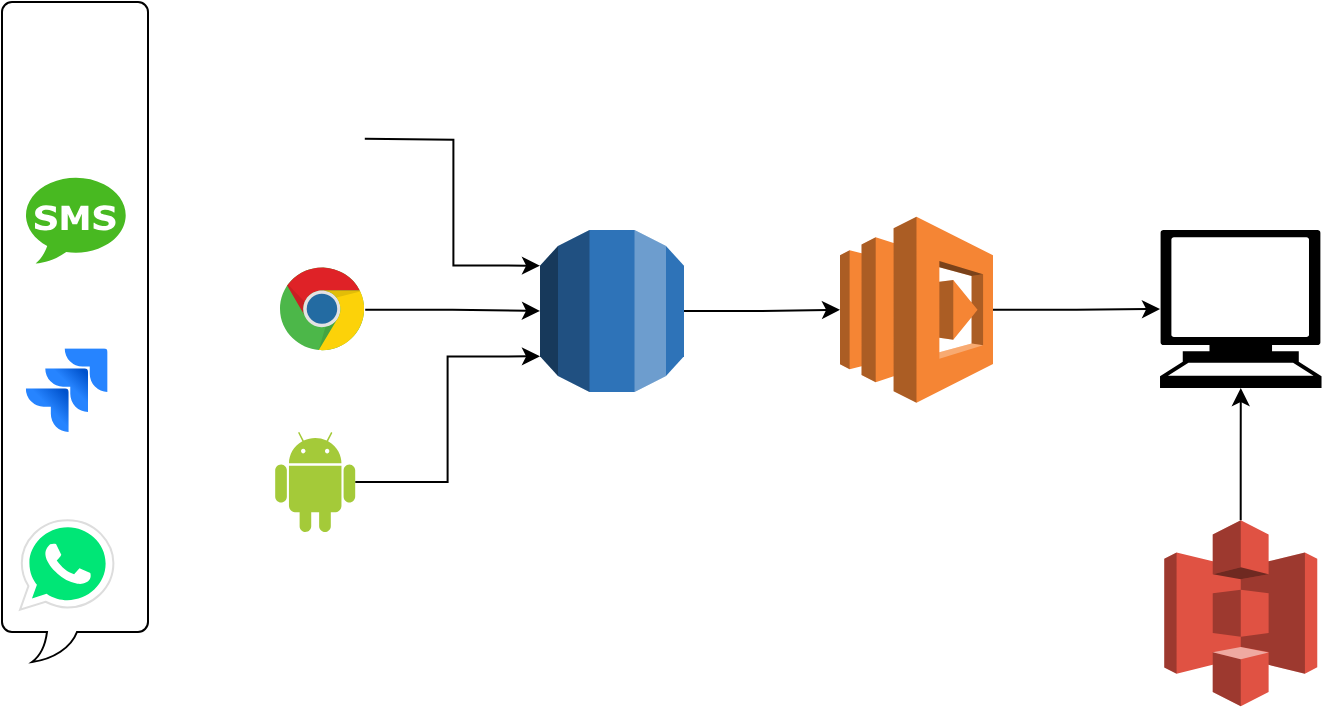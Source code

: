 <mxfile version="21.2.2" type="github">
  <diagram name="Page-1" id="ME6Iu_64kviVL_xTo4_k">
    <mxGraphModel dx="731" dy="478" grid="0" gridSize="10" guides="1" tooltips="1" connect="1" arrows="1" fold="1" page="1" pageScale="1" pageWidth="850" pageHeight="1100" math="0" shadow="0">
      <root>
        <mxCell id="0" />
        <mxCell id="1" parent="0" />
        <mxCell id="DPshhn8e3gPdZSSGgCuI-25" value="" style="whiteSpace=wrap;html=1;shape=mxgraph.basic.roundRectCallout;dx=30;dy=15;size=5;boundedLbl=1;" vertex="1" parent="1">
          <mxGeometry x="41" y="85" width="73" height="330" as="geometry" />
        </mxCell>
        <mxCell id="DPshhn8e3gPdZSSGgCuI-20" style="edgeStyle=orthogonalEdgeStyle;rounded=0;orthogonalLoop=1;jettySize=auto;html=1;entryX=0;entryY=0.5;entryDx=0;entryDy=0;entryPerimeter=0;" edge="1" parent="1" source="DPshhn8e3gPdZSSGgCuI-2" target="DPshhn8e3gPdZSSGgCuI-6">
          <mxGeometry relative="1" as="geometry" />
        </mxCell>
        <mxCell id="DPshhn8e3gPdZSSGgCuI-2" value="" style="outlineConnect=0;dashed=0;verticalLabelPosition=bottom;verticalAlign=top;align=center;html=1;shape=mxgraph.aws3.lambda;fillColor=#F58534;gradientColor=none;" vertex="1" parent="1">
          <mxGeometry x="460" y="192.35" width="76.5" height="93" as="geometry" />
        </mxCell>
        <mxCell id="DPshhn8e3gPdZSSGgCuI-21" style="edgeStyle=orthogonalEdgeStyle;rounded=0;orthogonalLoop=1;jettySize=auto;html=1;entryX=0.5;entryY=1;entryDx=0;entryDy=0;entryPerimeter=0;" edge="1" parent="1" source="DPshhn8e3gPdZSSGgCuI-3" target="DPshhn8e3gPdZSSGgCuI-6">
          <mxGeometry relative="1" as="geometry" />
        </mxCell>
        <mxCell id="DPshhn8e3gPdZSSGgCuI-3" value="" style="outlineConnect=0;dashed=0;verticalLabelPosition=bottom;verticalAlign=top;align=center;html=1;shape=mxgraph.aws3.s3;fillColor=#E05243;gradientColor=none;" vertex="1" parent="1">
          <mxGeometry x="622.13" y="344.1" width="76.5" height="93" as="geometry" />
        </mxCell>
        <mxCell id="DPshhn8e3gPdZSSGgCuI-19" style="edgeStyle=orthogonalEdgeStyle;rounded=0;orthogonalLoop=1;jettySize=auto;html=1;entryX=0;entryY=0.5;entryDx=0;entryDy=0;entryPerimeter=0;" edge="1" parent="1" source="DPshhn8e3gPdZSSGgCuI-4" target="DPshhn8e3gPdZSSGgCuI-2">
          <mxGeometry relative="1" as="geometry" />
        </mxCell>
        <mxCell id="DPshhn8e3gPdZSSGgCuI-4" value="" style="outlineConnect=0;dashed=0;verticalLabelPosition=bottom;verticalAlign=top;align=center;html=1;shape=mxgraph.aws3.rds;fillColor=#2E73B8;gradientColor=none;" vertex="1" parent="1">
          <mxGeometry x="310" y="199" width="72" height="81" as="geometry" />
        </mxCell>
        <mxCell id="DPshhn8e3gPdZSSGgCuI-6" value="" style="shape=mxgraph.signs.tech.computer;html=1;pointerEvents=1;fillColor=#000000;strokeColor=none;verticalLabelPosition=bottom;verticalAlign=top;align=center;sketch=0;" vertex="1" parent="1">
          <mxGeometry x="620.01" y="199" width="80.75" height="79" as="geometry" />
        </mxCell>
        <mxCell id="DPshhn8e3gPdZSSGgCuI-17" value="" style="edgeStyle=orthogonalEdgeStyle;rounded=0;orthogonalLoop=1;jettySize=auto;html=1;" edge="1" parent="1" source="DPshhn8e3gPdZSSGgCuI-8" target="DPshhn8e3gPdZSSGgCuI-4">
          <mxGeometry relative="1" as="geometry" />
        </mxCell>
        <mxCell id="DPshhn8e3gPdZSSGgCuI-8" value="" style="dashed=0;outlineConnect=0;html=1;align=center;labelPosition=center;verticalLabelPosition=bottom;verticalAlign=top;shape=mxgraph.weblogos.chrome" vertex="1" parent="1">
          <mxGeometry x="180" y="217.7" width="42.6" height="42.3" as="geometry" />
        </mxCell>
        <mxCell id="DPshhn8e3gPdZSSGgCuI-18" style="edgeStyle=orthogonalEdgeStyle;rounded=0;orthogonalLoop=1;jettySize=auto;html=1;entryX=0;entryY=0.78;entryDx=0;entryDy=0;entryPerimeter=0;" edge="1" parent="1" source="DPshhn8e3gPdZSSGgCuI-10" target="DPshhn8e3gPdZSSGgCuI-4">
          <mxGeometry relative="1" as="geometry" />
        </mxCell>
        <mxCell id="DPshhn8e3gPdZSSGgCuI-10" value="" style="dashed=0;outlineConnect=0;html=1;align=center;labelPosition=center;verticalLabelPosition=bottom;verticalAlign=top;shape=mxgraph.weblogos.android;fillColor=#A4CA39;strokeColor=none" vertex="1" parent="1">
          <mxGeometry x="177.6" y="300" width="40" height="50" as="geometry" />
        </mxCell>
        <mxCell id="DPshhn8e3gPdZSSGgCuI-16" style="edgeStyle=orthogonalEdgeStyle;rounded=0;orthogonalLoop=1;jettySize=auto;html=1;entryX=0;entryY=0.22;entryDx=0;entryDy=0;entryPerimeter=0;" edge="1" parent="1" target="DPshhn8e3gPdZSSGgCuI-4">
          <mxGeometry relative="1" as="geometry">
            <mxPoint x="222.4" y="153.4" as="sourcePoint" />
          </mxGeometry>
        </mxCell>
        <mxCell id="DPshhn8e3gPdZSSGgCuI-12" value="" style="dashed=0;outlineConnect=0;html=1;align=center;labelPosition=center;verticalLabelPosition=bottom;verticalAlign=top;shape=mxgraph.weblogos.sms;fillColor=#48B921;strokeColor=none" vertex="1" parent="1">
          <mxGeometry x="52.85" y="171.8" width="50" height="44" as="geometry" />
        </mxCell>
        <mxCell id="DPshhn8e3gPdZSSGgCuI-14" value="" style="image;image=img/lib/atlassian/Jira_Logo.svg;html=1;" vertex="1" parent="1">
          <mxGeometry x="52.85" y="258.1" width="41" height="42" as="geometry" />
        </mxCell>
        <mxCell id="DPshhn8e3gPdZSSGgCuI-15" value="" style="dashed=0;outlineConnect=0;html=1;align=center;labelPosition=center;verticalLabelPosition=bottom;verticalAlign=top;shape=mxgraph.weblogos.whatsapp;fillColor=#00E676;strokeColor=#dddddd" vertex="1" parent="1">
          <mxGeometry x="50" y="344.1" width="46.7" height="44.8" as="geometry" />
        </mxCell>
        <mxCell id="DPshhn8e3gPdZSSGgCuI-27" value="" style="shape=image;html=1;verticalAlign=top;verticalLabelPosition=bottom;labelBackgroundColor=#ffffff;imageAspect=0;aspect=fixed;image=https://cdn0.iconfinder.com/data/icons/logos-microsoft-office-365/128/Microsoft_Office-11-128.png" vertex="1" parent="1">
          <mxGeometry x="53.85" y="93" width="44" height="44" as="geometry" />
        </mxCell>
        <mxCell id="DPshhn8e3gPdZSSGgCuI-28" value="" style="shape=image;html=1;verticalAlign=top;verticalLabelPosition=bottom;labelBackgroundColor=#ffffff;imageAspect=0;aspect=fixed;image=https://cdn0.iconfinder.com/data/icons/logos-microsoft-office-365/128/Microsoft_Office-07-128.png" vertex="1" parent="1">
          <mxGeometry x="177.6" y="129" width="45" height="45" as="geometry" />
        </mxCell>
      </root>
    </mxGraphModel>
  </diagram>
</mxfile>
